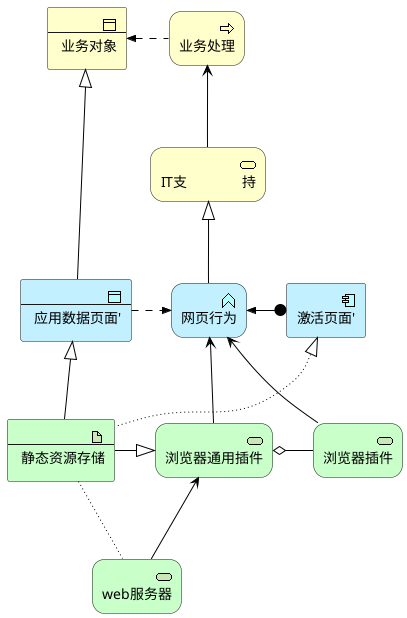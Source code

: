 @startuml
!include <archimate/Archimate>

' Elements
Business_Object(businessObject, "业务对象")
Business_Process(someBusinessProcess,"业务处理")
Business_Service(itSupportService, "IT支               持")

Application_DataObject(dataObject, "应用数据页面'")
Application_Function(webpageBehaviour, "网页行为")
Application_Component(ActivePartWebPage, "激活页面'")

Technology_Artifact(inMemoryItem,"静态资源存储")
Technology_Service(internetBrowser, "浏览器通用插件")
Technology_Service(internetBrowserPlugin, "浏览器插件")
Technology_Service(webServer, "web服务器")

'Relationships
Rel_Flow_Left(someBusinessProcess, businessObject, "")
Rel_Serving_Up(itSupportService, someBusinessProcess, "")
Rel_Specialization_Up(webpageBehaviour, itSupportService, "")
Rel_Flow_Right(dataObject, webpageBehaviour, "")
Rel_Specialization_Up(dataObject, businessObject, "")
Rel_Assignment_Left(ActivePartWebPage, webpageBehaviour, "")
Rel_Specialization_Up(inMemoryItem, dataObject, "")
Rel_Realization_Up(inMemoryItem, ActivePartWebPage, "")
Rel_Specialization_Right(inMemoryItem,internetBrowser, "")
Rel_Serving_Up(internetBrowser, webpageBehaviour, "")
Rel_Serving_Up(internetBrowserPlugin, webpageBehaviour, "")
Rel_Aggregation_Right(internetBrowser, internetBrowserPlugin, "")
Rel_Access_Up(webServer, inMemoryItem, "")
Rel_Serving_Up(webServer, internetBrowser, "")
@enduml